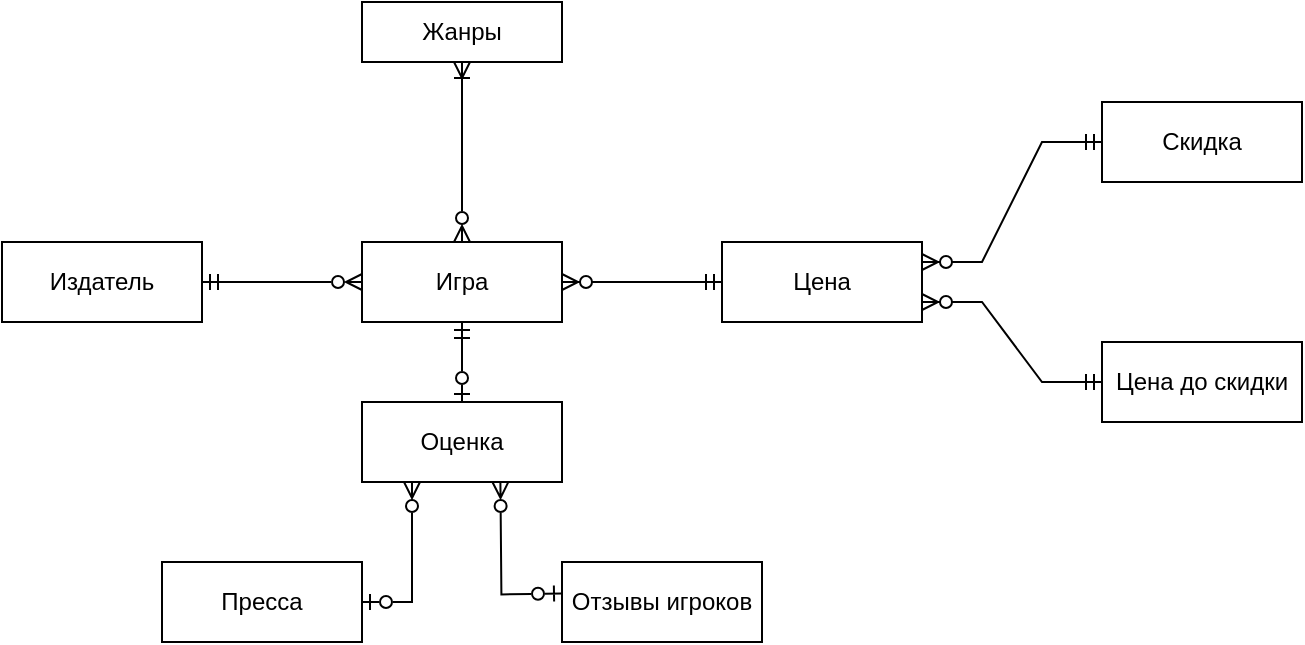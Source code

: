 <mxfile version="24.0.7" type="device">
  <diagram name="Страница — 1" id="MfLwV-CGnsRzEHnER3xG">
    <mxGraphModel dx="955" dy="517" grid="1" gridSize="10" guides="1" tooltips="1" connect="1" arrows="1" fold="1" page="1" pageScale="1" pageWidth="827" pageHeight="1169" math="0" shadow="0">
      <root>
        <mxCell id="0" />
        <mxCell id="1" parent="0" />
        <mxCell id="oI6qRSULSWpvjauALtCF-21" value="" style="edgeStyle=orthogonalEdgeStyle;rounded=0;orthogonalLoop=1;jettySize=auto;html=1;endArrow=ERzeroToOne;endFill=0;startArrow=ERmandOne;startFill=0;" edge="1" parent="1" source="oI6qRSULSWpvjauALtCF-2" target="oI6qRSULSWpvjauALtCF-10">
          <mxGeometry relative="1" as="geometry" />
        </mxCell>
        <mxCell id="oI6qRSULSWpvjauALtCF-2" value="Игра" style="whiteSpace=wrap;html=1;align=center;" vertex="1" parent="1">
          <mxGeometry x="300" y="240" width="100" height="40" as="geometry" />
        </mxCell>
        <mxCell id="oI6qRSULSWpvjauALtCF-3" value="Цена" style="whiteSpace=wrap;html=1;align=center;" vertex="1" parent="1">
          <mxGeometry x="480" y="240" width="100" height="40" as="geometry" />
        </mxCell>
        <mxCell id="oI6qRSULSWpvjauALtCF-6" value="Скидка" style="whiteSpace=wrap;html=1;align=center;" vertex="1" parent="1">
          <mxGeometry x="670" y="170" width="100" height="40" as="geometry" />
        </mxCell>
        <mxCell id="oI6qRSULSWpvjauALtCF-7" value="Цена до скидки" style="whiteSpace=wrap;html=1;align=center;" vertex="1" parent="1">
          <mxGeometry x="670" y="290" width="100" height="40" as="geometry" />
        </mxCell>
        <mxCell id="oI6qRSULSWpvjauALtCF-20" style="edgeStyle=orthogonalEdgeStyle;rounded=0;orthogonalLoop=1;jettySize=auto;html=1;entryX=0.5;entryY=0;entryDx=0;entryDy=0;startArrow=ERoneToMany;startFill=0;strokeColor=default;endArrow=ERzeroToMany;endFill=0;" edge="1" parent="1" source="oI6qRSULSWpvjauALtCF-8" target="oI6qRSULSWpvjauALtCF-2">
          <mxGeometry relative="1" as="geometry" />
        </mxCell>
        <mxCell id="oI6qRSULSWpvjauALtCF-8" value="Жанры" style="whiteSpace=wrap;html=1;align=center;" vertex="1" parent="1">
          <mxGeometry x="300" y="120" width="100" height="30" as="geometry" />
        </mxCell>
        <mxCell id="oI6qRSULSWpvjauALtCF-27" style="edgeStyle=orthogonalEdgeStyle;rounded=0;orthogonalLoop=1;jettySize=auto;html=1;entryX=0;entryY=0.5;entryDx=0;entryDy=0;startArrow=ERmandOne;startFill=0;endArrow=ERzeroToMany;endFill=0;" edge="1" parent="1" source="oI6qRSULSWpvjauALtCF-9" target="oI6qRSULSWpvjauALtCF-2">
          <mxGeometry relative="1" as="geometry" />
        </mxCell>
        <mxCell id="oI6qRSULSWpvjauALtCF-9" value="Издатель" style="whiteSpace=wrap;html=1;align=center;" vertex="1" parent="1">
          <mxGeometry x="120" y="240" width="100" height="40" as="geometry" />
        </mxCell>
        <mxCell id="oI6qRSULSWpvjauALtCF-10" value="Оценка" style="whiteSpace=wrap;html=1;align=center;" vertex="1" parent="1">
          <mxGeometry x="300" y="320" width="100" height="40" as="geometry" />
        </mxCell>
        <mxCell id="oI6qRSULSWpvjauALtCF-24" style="edgeStyle=orthogonalEdgeStyle;rounded=0;orthogonalLoop=1;jettySize=auto;html=1;exitX=1;exitY=0.5;exitDx=0;exitDy=0;entryX=0.25;entryY=1;entryDx=0;entryDy=0;endArrow=ERzeroToMany;endFill=0;startArrow=ERzeroToOne;startFill=0;" edge="1" parent="1" source="oI6qRSULSWpvjauALtCF-11" target="oI6qRSULSWpvjauALtCF-10">
          <mxGeometry relative="1" as="geometry" />
        </mxCell>
        <mxCell id="oI6qRSULSWpvjauALtCF-11" value="Пресса" style="whiteSpace=wrap;html=1;align=center;" vertex="1" parent="1">
          <mxGeometry x="200" y="400" width="100" height="40" as="geometry" />
        </mxCell>
        <mxCell id="oI6qRSULSWpvjauALtCF-12" value="Отзывы игроков" style="whiteSpace=wrap;html=1;align=center;" vertex="1" parent="1">
          <mxGeometry x="400" y="400" width="100" height="40" as="geometry" />
        </mxCell>
        <mxCell id="oI6qRSULSWpvjauALtCF-15" value="" style="edgeStyle=entityRelationEdgeStyle;fontSize=12;html=1;endArrow=ERzeroToMany;startArrow=ERmandOne;rounded=0;entryX=1;entryY=0.5;entryDx=0;entryDy=0;exitX=0;exitY=0.5;exitDx=0;exitDy=0;" edge="1" parent="1" source="oI6qRSULSWpvjauALtCF-3" target="oI6qRSULSWpvjauALtCF-2">
          <mxGeometry width="100" height="100" relative="1" as="geometry">
            <mxPoint x="380" y="380" as="sourcePoint" />
            <mxPoint x="480" y="280" as="targetPoint" />
          </mxGeometry>
        </mxCell>
        <mxCell id="oI6qRSULSWpvjauALtCF-16" value="" style="edgeStyle=entityRelationEdgeStyle;fontSize=12;html=1;endArrow=ERzeroToMany;startArrow=ERmandOne;rounded=0;entryX=1;entryY=0.75;entryDx=0;entryDy=0;exitX=0;exitY=0.5;exitDx=0;exitDy=0;" edge="1" parent="1" source="oI6qRSULSWpvjauALtCF-7" target="oI6qRSULSWpvjauALtCF-3">
          <mxGeometry width="100" height="100" relative="1" as="geometry">
            <mxPoint x="820" y="280" as="sourcePoint" />
            <mxPoint x="620" y="309.76" as="targetPoint" />
            <Array as="points">
              <mxPoint x="730" y="300" />
              <mxPoint x="720" y="300" />
              <mxPoint x="730" y="300" />
              <mxPoint x="730" y="320" />
            </Array>
          </mxGeometry>
        </mxCell>
        <mxCell id="oI6qRSULSWpvjauALtCF-17" value="" style="edgeStyle=entityRelationEdgeStyle;fontSize=12;html=1;endArrow=ERzeroToMany;startArrow=ERmandOne;rounded=0;exitX=0;exitY=0.5;exitDx=0;exitDy=0;entryX=1;entryY=0.25;entryDx=0;entryDy=0;" edge="1" parent="1" source="oI6qRSULSWpvjauALtCF-6" target="oI6qRSULSWpvjauALtCF-3">
          <mxGeometry width="100" height="100" relative="1" as="geometry">
            <mxPoint x="631" y="212.92" as="sourcePoint" />
            <mxPoint x="600" y="280.0" as="targetPoint" />
            <Array as="points">
              <mxPoint x="621" y="262.92" />
              <mxPoint x="621" y="242.92" />
              <mxPoint x="631" y="272.92" />
              <mxPoint x="631" y="262.92" />
            </Array>
          </mxGeometry>
        </mxCell>
        <mxCell id="oI6qRSULSWpvjauALtCF-26" style="edgeStyle=orthogonalEdgeStyle;rounded=0;orthogonalLoop=1;jettySize=auto;html=1;entryX=0.692;entryY=1.107;entryDx=0;entryDy=0;entryPerimeter=0;exitX=0;exitY=0.5;exitDx=0;exitDy=0;endArrow=ERzeroToMany;endFill=0;startArrow=ERzeroToOne;startFill=0;" edge="1" parent="1">
          <mxGeometry relative="1" as="geometry">
            <mxPoint x="400" y="415.72" as="sourcePoint" />
            <mxPoint x="369.2" y="360" as="targetPoint" />
          </mxGeometry>
        </mxCell>
      </root>
    </mxGraphModel>
  </diagram>
</mxfile>
